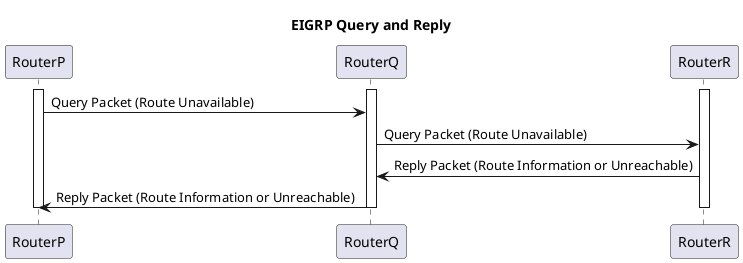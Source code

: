 
@startuml EIGRP Query and Reply

title EIGRP Query and Reply

participant RouterP
participant RouterQ
participant RouterR

activate RouterP
activate RouterQ
activate RouterR

RouterP -> RouterQ: Query Packet (Route Unavailable)
RouterQ -> RouterR: Query Packet (Route Unavailable)
RouterR -> RouterQ: Reply Packet (Route Information or Unreachable)
RouterQ -> RouterP: Reply Packet (Route Information or Unreachable)

deactivate RouterP
deactivate RouterQ
deactivate RouterR

@enduml
